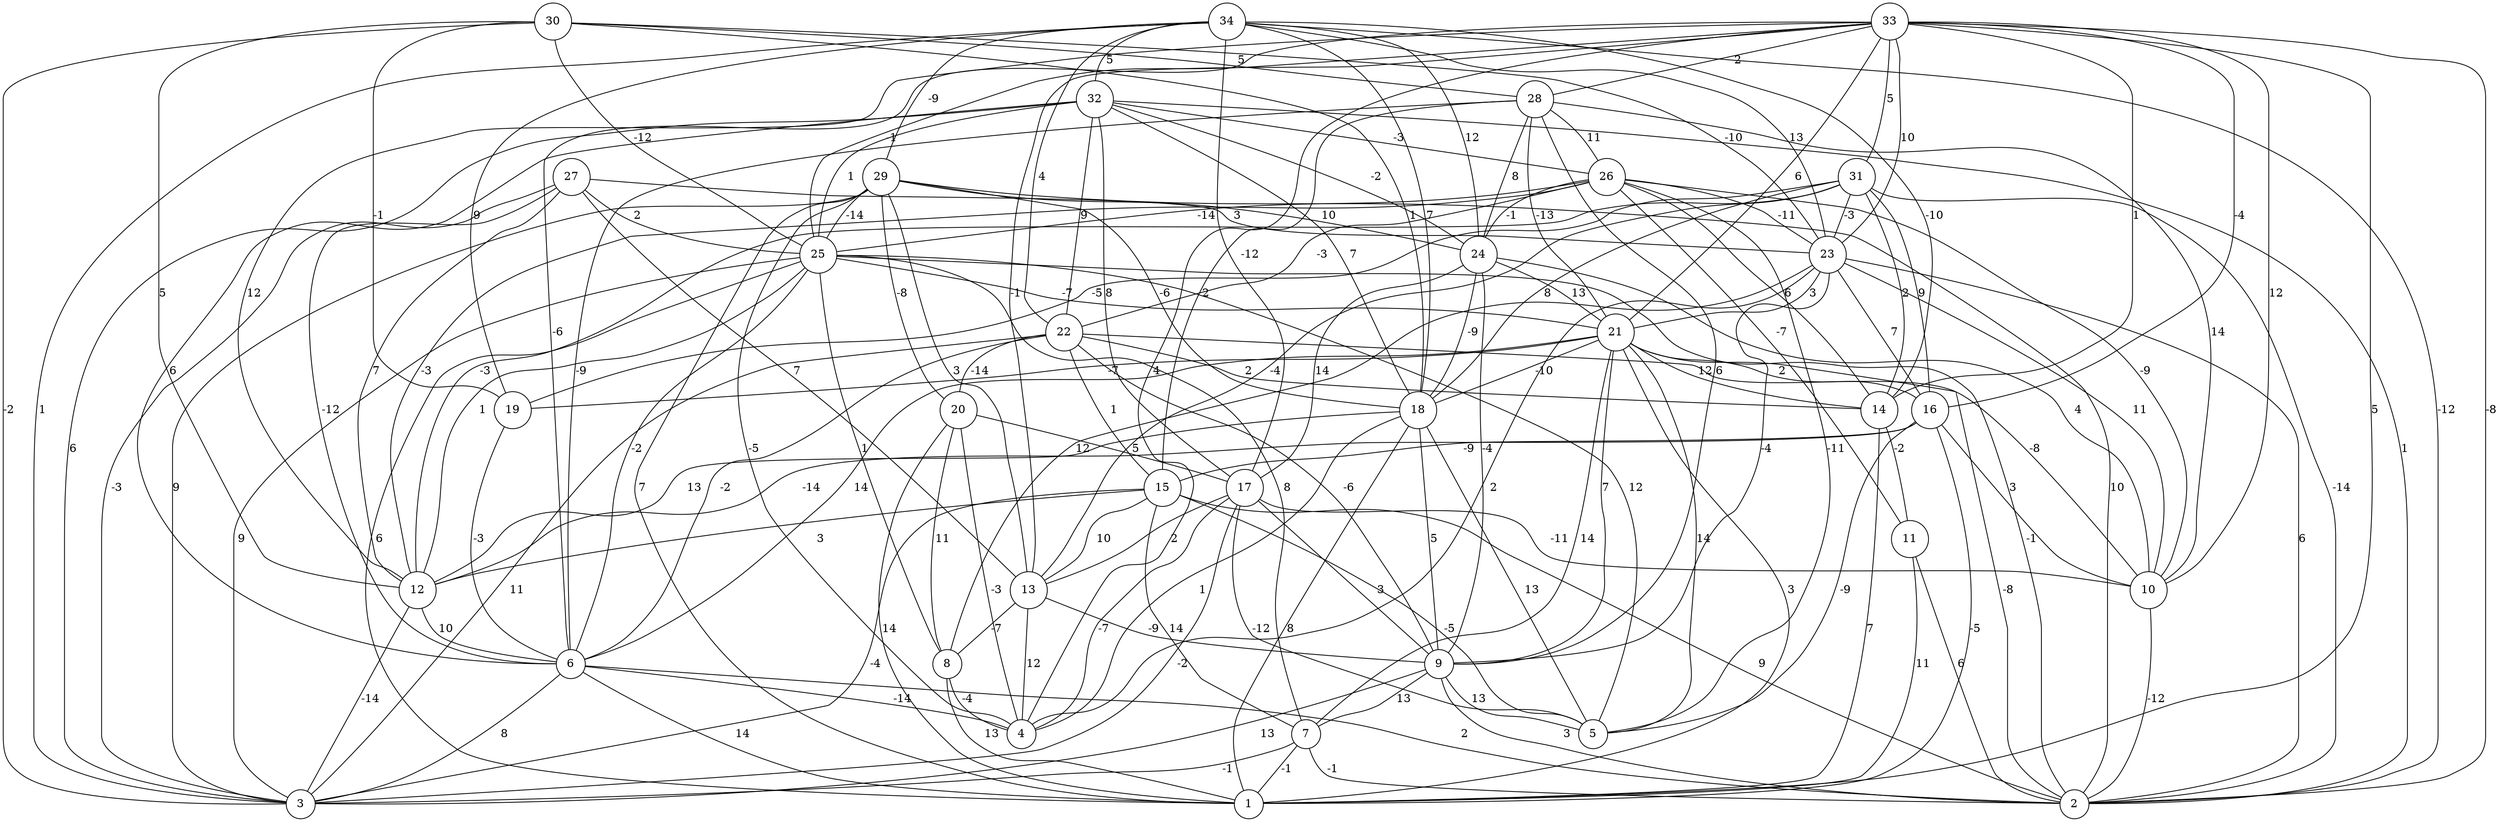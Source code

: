graph { 
	 fontname="Helvetica,Arial,sans-serif" 
	 node [shape = circle]; 
	 34 -- 2 [label = "-12"];
	 34 -- 3 [label = "1"];
	 34 -- 14 [label = "-10"];
	 34 -- 17 [label = "-12"];
	 34 -- 18 [label = "7"];
	 34 -- 19 [label = "9"];
	 34 -- 22 [label = "4"];
	 34 -- 23 [label = "13"];
	 34 -- 24 [label = "12"];
	 34 -- 29 [label = "-9"];
	 34 -- 32 [label = "5"];
	 33 -- 1 [label = "5"];
	 33 -- 2 [label = "-8"];
	 33 -- 4 [label = "4"];
	 33 -- 6 [label = "-6"];
	 33 -- 10 [label = "12"];
	 33 -- 12 [label = "12"];
	 33 -- 13 [label = "-1"];
	 33 -- 14 [label = "1"];
	 33 -- 16 [label = "-4"];
	 33 -- 21 [label = "6"];
	 33 -- 23 [label = "10"];
	 33 -- 25 [label = "-1"];
	 33 -- 28 [label = "2"];
	 33 -- 31 [label = "5"];
	 32 -- 2 [label = "1"];
	 32 -- 3 [label = "6"];
	 32 -- 6 [label = "6"];
	 32 -- 17 [label = "8"];
	 32 -- 18 [label = "7"];
	 32 -- 22 [label = "9"];
	 32 -- 24 [label = "-2"];
	 32 -- 25 [label = "1"];
	 32 -- 26 [label = "-3"];
	 31 -- 2 [label = "-14"];
	 31 -- 12 [label = "-3"];
	 31 -- 13 [label = "-4"];
	 31 -- 14 [label = "2"];
	 31 -- 16 [label = "9"];
	 31 -- 18 [label = "8"];
	 31 -- 19 [label = "-5"];
	 31 -- 23 [label = "-3"];
	 30 -- 3 [label = "-2"];
	 30 -- 12 [label = "5"];
	 30 -- 18 [label = "1"];
	 30 -- 19 [label = "-1"];
	 30 -- 23 [label = "-10"];
	 30 -- 25 [label = "-12"];
	 30 -- 28 [label = "5"];
	 29 -- 1 [label = "7"];
	 29 -- 2 [label = "10"];
	 29 -- 3 [label = "9"];
	 29 -- 4 [label = "-5"];
	 29 -- 13 [label = "3"];
	 29 -- 18 [label = "-6"];
	 29 -- 20 [label = "-8"];
	 29 -- 24 [label = "10"];
	 29 -- 25 [label = "-14"];
	 28 -- 6 [label = "-9"];
	 28 -- 9 [label = "6"];
	 28 -- 10 [label = "14"];
	 28 -- 15 [label = "2"];
	 28 -- 21 [label = "-13"];
	 28 -- 24 [label = "8"];
	 28 -- 26 [label = "11"];
	 27 -- 3 [label = "-3"];
	 27 -- 6 [label = "-12"];
	 27 -- 12 [label = "7"];
	 27 -- 13 [label = "7"];
	 27 -- 23 [label = "3"];
	 27 -- 25 [label = "2"];
	 26 -- 5 [label = "-11"];
	 26 -- 10 [label = "-9"];
	 26 -- 11 [label = "-7"];
	 26 -- 12 [label = "-3"];
	 26 -- 14 [label = "6"];
	 26 -- 22 [label = "-3"];
	 26 -- 23 [label = "-11"];
	 26 -- 24 [label = "-1"];
	 26 -- 25 [label = "-14"];
	 25 -- 1 [label = "6"];
	 25 -- 2 [label = "-1"];
	 25 -- 3 [label = "9"];
	 25 -- 5 [label = "12"];
	 25 -- 6 [label = "-2"];
	 25 -- 7 [label = "8"];
	 25 -- 8 [label = "1"];
	 25 -- 12 [label = "1"];
	 25 -- 21 [label = "-7"];
	 24 -- 9 [label = "-4"];
	 24 -- 10 [label = "4"];
	 24 -- 17 [label = "14"];
	 24 -- 18 [label = "-9"];
	 24 -- 21 [label = "13"];
	 23 -- 2 [label = "6"];
	 23 -- 4 [label = "2"];
	 23 -- 8 [label = "12"];
	 23 -- 9 [label = "-4"];
	 23 -- 10 [label = "11"];
	 23 -- 16 [label = "7"];
	 23 -- 21 [label = "3"];
	 22 -- 3 [label = "11"];
	 22 -- 6 [label = "-2"];
	 22 -- 9 [label = "-6"];
	 22 -- 10 [label = "-8"];
	 22 -- 14 [label = "2"];
	 22 -- 15 [label = "1"];
	 22 -- 20 [label = "-14"];
	 21 -- 1 [label = "3"];
	 21 -- 2 [label = "-8"];
	 21 -- 5 [label = "14"];
	 21 -- 6 [label = "14"];
	 21 -- 7 [label = "14"];
	 21 -- 9 [label = "7"];
	 21 -- 14 [label = "12"];
	 21 -- 16 [label = "2"];
	 21 -- 18 [label = "-10"];
	 21 -- 19 [label = "-7"];
	 20 -- 1 [label = "14"];
	 20 -- 4 [label = "-3"];
	 20 -- 8 [label = "11"];
	 20 -- 17 [label = "5"];
	 19 -- 6 [label = "-3"];
	 18 -- 1 [label = "8"];
	 18 -- 4 [label = "1"];
	 18 -- 5 [label = "13"];
	 18 -- 9 [label = "5"];
	 18 -- 12 [label = "13"];
	 17 -- 3 [label = "-2"];
	 17 -- 4 [label = "-7"];
	 17 -- 5 [label = "-12"];
	 17 -- 9 [label = "3"];
	 17 -- 10 [label = "-11"];
	 17 -- 13 [label = "2"];
	 16 -- 1 [label = "-5"];
	 16 -- 5 [label = "-9"];
	 16 -- 10 [label = "3"];
	 16 -- 12 [label = "-14"];
	 16 -- 15 [label = "-9"];
	 15 -- 2 [label = "9"];
	 15 -- 3 [label = "-4"];
	 15 -- 5 [label = "-5"];
	 15 -- 7 [label = "14"];
	 15 -- 12 [label = "3"];
	 15 -- 13 [label = "10"];
	 14 -- 1 [label = "7"];
	 14 -- 11 [label = "-2"];
	 13 -- 4 [label = "12"];
	 13 -- 8 [label = "-7"];
	 13 -- 9 [label = "-9"];
	 12 -- 3 [label = "-14"];
	 12 -- 6 [label = "10"];
	 11 -- 1 [label = "11"];
	 11 -- 2 [label = "6"];
	 10 -- 2 [label = "-12"];
	 9 -- 2 [label = "3"];
	 9 -- 3 [label = "13"];
	 9 -- 5 [label = "13"];
	 9 -- 7 [label = "13"];
	 8 -- 1 [label = "13"];
	 8 -- 4 [label = "-4"];
	 7 -- 1 [label = "-1"];
	 7 -- 2 [label = "-1"];
	 7 -- 3 [label = "-1"];
	 6 -- 1 [label = "14"];
	 6 -- 2 [label = "2"];
	 6 -- 3 [label = "8"];
	 6 -- 4 [label = "-14"];
	 1;
	 2;
	 3;
	 4;
	 5;
	 6;
	 7;
	 8;
	 9;
	 10;
	 11;
	 12;
	 13;
	 14;
	 15;
	 16;
	 17;
	 18;
	 19;
	 20;
	 21;
	 22;
	 23;
	 24;
	 25;
	 26;
	 27;
	 28;
	 29;
	 30;
	 31;
	 32;
	 33;
	 34;
}
